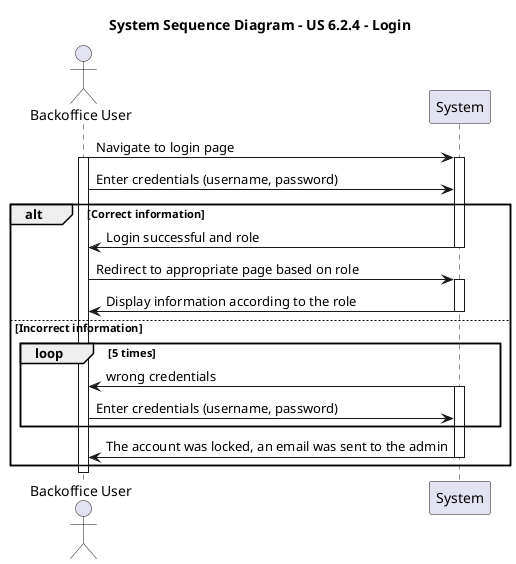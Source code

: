 @startuml US 6.2.4

title System Sequence Diagram - US 6.2.4 - Login

actor "Backoffice User" as user
participant "System" as system

user -> system: Navigate to login page
activate user
activate system

user -> system: Enter credentials (username, password)

alt Correct information
    system -> user: Login successful and role
    deactivate system
    user -> system: Redirect to appropriate page based on role
    activate system
    system -> user: Display information according to the role
    deactivate system
else Incorrect information
    loop 5 times
        system -> user: wrong credentials
        activate system
        user -> system: Enter credentials (username, password)
    end
    system -> user: The account was locked, an email was sent to the admin
    deactivate system
end

deactivate user

@enduml